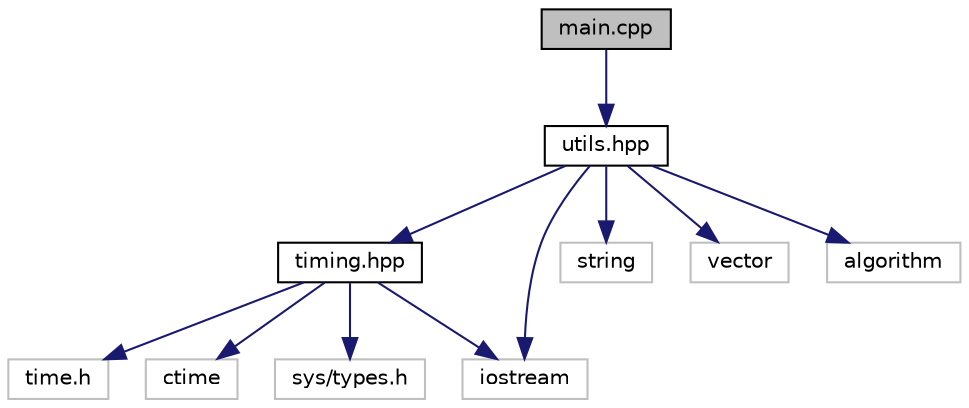 digraph "main.cpp"
{
 // LATEX_PDF_SIZE
  edge [fontname="Helvetica",fontsize="10",labelfontname="Helvetica",labelfontsize="10"];
  node [fontname="Helvetica",fontsize="10",shape=record];
  Node1 [label="main.cpp",height=0.2,width=0.4,color="black", fillcolor="grey75", style="filled", fontcolor="black",tooltip=" "];
  Node1 -> Node2 [color="midnightblue",fontsize="10",style="solid"];
  Node2 [label="utils.hpp",height=0.2,width=0.4,color="black", fillcolor="white", style="filled",URL="$utils_8hpp.html",tooltip=" "];
  Node2 -> Node3 [color="midnightblue",fontsize="10",style="solid"];
  Node3 [label="timing.hpp",height=0.2,width=0.4,color="black", fillcolor="white", style="filled",URL="$timing_8hpp.html",tooltip=" "];
  Node3 -> Node4 [color="midnightblue",fontsize="10",style="solid"];
  Node4 [label="time.h",height=0.2,width=0.4,color="grey75", fillcolor="white", style="filled",tooltip=" "];
  Node3 -> Node5 [color="midnightblue",fontsize="10",style="solid"];
  Node5 [label="ctime",height=0.2,width=0.4,color="grey75", fillcolor="white", style="filled",tooltip=" "];
  Node3 -> Node6 [color="midnightblue",fontsize="10",style="solid"];
  Node6 [label="sys/types.h",height=0.2,width=0.4,color="grey75", fillcolor="white", style="filled",tooltip=" "];
  Node3 -> Node7 [color="midnightblue",fontsize="10",style="solid"];
  Node7 [label="iostream",height=0.2,width=0.4,color="grey75", fillcolor="white", style="filled",tooltip=" "];
  Node2 -> Node7 [color="midnightblue",fontsize="10",style="solid"];
  Node2 -> Node8 [color="midnightblue",fontsize="10",style="solid"];
  Node8 [label="string",height=0.2,width=0.4,color="grey75", fillcolor="white", style="filled",tooltip=" "];
  Node2 -> Node9 [color="midnightblue",fontsize="10",style="solid"];
  Node9 [label="vector",height=0.2,width=0.4,color="grey75", fillcolor="white", style="filled",tooltip=" "];
  Node2 -> Node10 [color="midnightblue",fontsize="10",style="solid"];
  Node10 [label="algorithm",height=0.2,width=0.4,color="grey75", fillcolor="white", style="filled",tooltip=" "];
}
